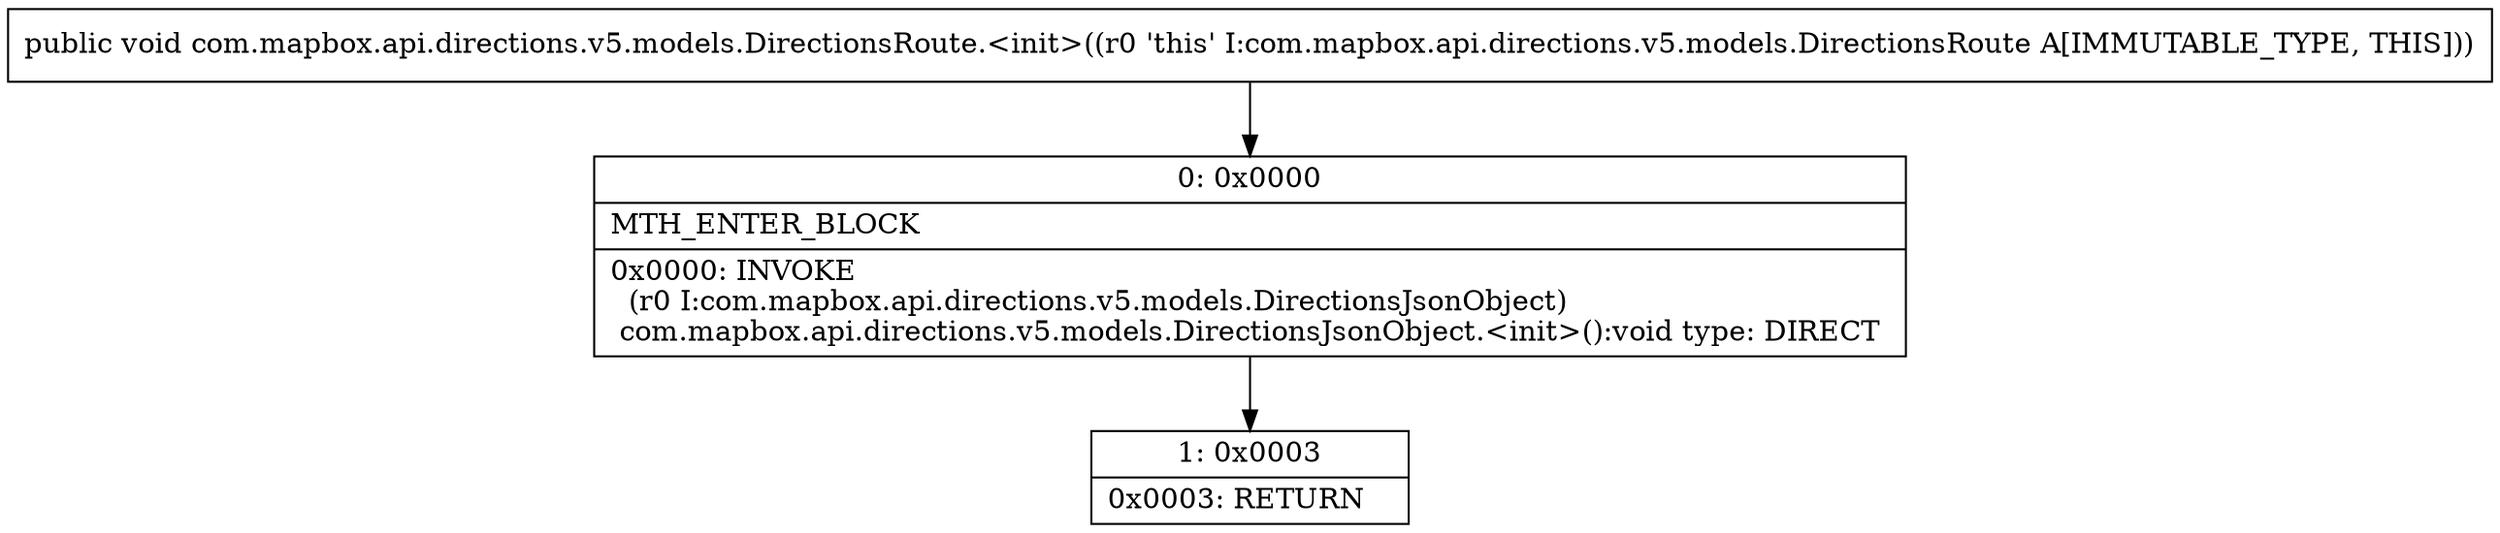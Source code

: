 digraph "CFG forcom.mapbox.api.directions.v5.models.DirectionsRoute.\<init\>()V" {
Node_0 [shape=record,label="{0\:\ 0x0000|MTH_ENTER_BLOCK\l|0x0000: INVOKE  \l  (r0 I:com.mapbox.api.directions.v5.models.DirectionsJsonObject)\l com.mapbox.api.directions.v5.models.DirectionsJsonObject.\<init\>():void type: DIRECT \l}"];
Node_1 [shape=record,label="{1\:\ 0x0003|0x0003: RETURN   \l}"];
MethodNode[shape=record,label="{public void com.mapbox.api.directions.v5.models.DirectionsRoute.\<init\>((r0 'this' I:com.mapbox.api.directions.v5.models.DirectionsRoute A[IMMUTABLE_TYPE, THIS])) }"];
MethodNode -> Node_0;
Node_0 -> Node_1;
}

